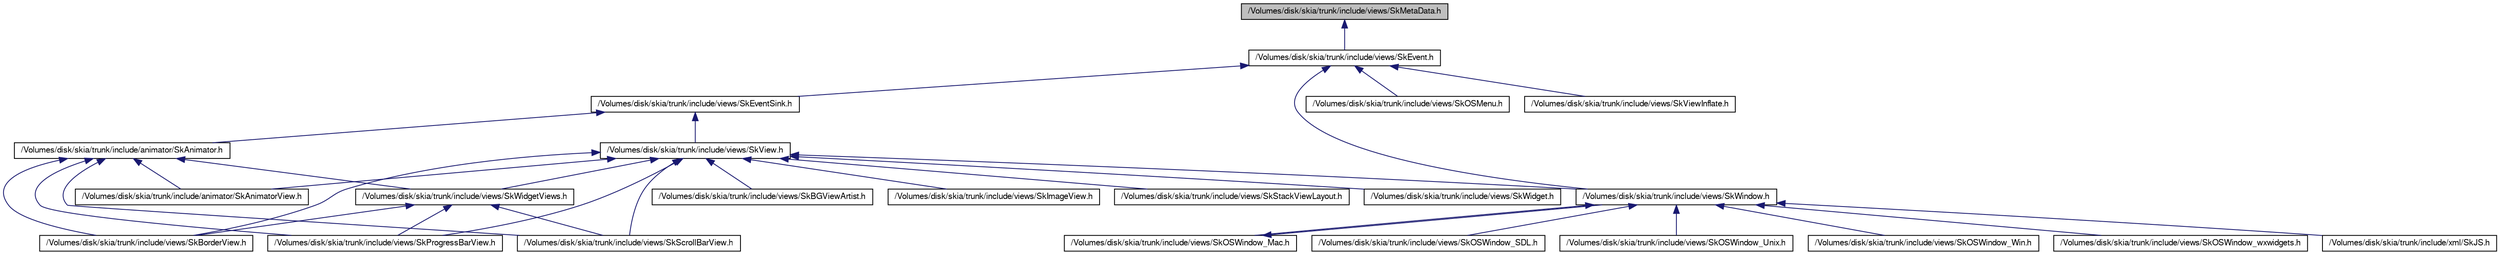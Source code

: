 digraph G
{
  edge [fontname="FreeSans",fontsize="10",labelfontname="FreeSans",labelfontsize="10"];
  node [fontname="FreeSans",fontsize="10",shape=record];
  Node1 [label="/Volumes/disk/skia/trunk/include/views/SkMetaData.h",height=0.2,width=0.4,color="black", fillcolor="grey75", style="filled" fontcolor="black"];
  Node1 -> Node2 [dir=back,color="midnightblue",fontsize="10",style="solid",fontname="FreeSans"];
  Node2 [label="/Volumes/disk/skia/trunk/include/views/SkEvent.h",height=0.2,width=0.4,color="black", fillcolor="white", style="filled",URL="$_sk_event_8h.html"];
  Node2 -> Node3 [dir=back,color="midnightblue",fontsize="10",style="solid",fontname="FreeSans"];
  Node3 [label="/Volumes/disk/skia/trunk/include/views/SkEventSink.h",height=0.2,width=0.4,color="black", fillcolor="white", style="filled",URL="$_sk_event_sink_8h.html"];
  Node3 -> Node4 [dir=back,color="midnightblue",fontsize="10",style="solid",fontname="FreeSans"];
  Node4 [label="/Volumes/disk/skia/trunk/include/animator/SkAnimator.h",height=0.2,width=0.4,color="black", fillcolor="white", style="filled",URL="$_sk_animator_8h.html"];
  Node4 -> Node5 [dir=back,color="midnightblue",fontsize="10",style="solid",fontname="FreeSans"];
  Node5 [label="/Volumes/disk/skia/trunk/include/animator/SkAnimatorView.h",height=0.2,width=0.4,color="black", fillcolor="white", style="filled",URL="$_sk_animator_view_8h.html"];
  Node4 -> Node6 [dir=back,color="midnightblue",fontsize="10",style="solid",fontname="FreeSans"];
  Node6 [label="/Volumes/disk/skia/trunk/include/views/SkBorderView.h",height=0.2,width=0.4,color="black", fillcolor="white", style="filled",URL="$_sk_border_view_8h.html"];
  Node4 -> Node7 [dir=back,color="midnightblue",fontsize="10",style="solid",fontname="FreeSans"];
  Node7 [label="/Volumes/disk/skia/trunk/include/views/SkProgressBarView.h",height=0.2,width=0.4,color="black", fillcolor="white", style="filled",URL="$_sk_progress_bar_view_8h.html"];
  Node4 -> Node8 [dir=back,color="midnightblue",fontsize="10",style="solid",fontname="FreeSans"];
  Node8 [label="/Volumes/disk/skia/trunk/include/views/SkScrollBarView.h",height=0.2,width=0.4,color="black", fillcolor="white", style="filled",URL="$_sk_scroll_bar_view_8h.html"];
  Node4 -> Node9 [dir=back,color="midnightblue",fontsize="10",style="solid",fontname="FreeSans"];
  Node9 [label="/Volumes/disk/skia/trunk/include/views/SkWidgetViews.h",height=0.2,width=0.4,color="black", fillcolor="white", style="filled",URL="$_sk_widget_views_8h.html"];
  Node9 -> Node6 [dir=back,color="midnightblue",fontsize="10",style="solid",fontname="FreeSans"];
  Node9 -> Node7 [dir=back,color="midnightblue",fontsize="10",style="solid",fontname="FreeSans"];
  Node9 -> Node8 [dir=back,color="midnightblue",fontsize="10",style="solid",fontname="FreeSans"];
  Node3 -> Node10 [dir=back,color="midnightblue",fontsize="10",style="solid",fontname="FreeSans"];
  Node10 [label="/Volumes/disk/skia/trunk/include/views/SkView.h",height=0.2,width=0.4,color="black", fillcolor="white", style="filled",URL="$_sk_view_8h.html"];
  Node10 -> Node5 [dir=back,color="midnightblue",fontsize="10",style="solid",fontname="FreeSans"];
  Node10 -> Node11 [dir=back,color="midnightblue",fontsize="10",style="solid",fontname="FreeSans"];
  Node11 [label="/Volumes/disk/skia/trunk/include/views/SkBGViewArtist.h",height=0.2,width=0.4,color="black", fillcolor="white", style="filled",URL="$_sk_b_g_view_artist_8h.html"];
  Node10 -> Node6 [dir=back,color="midnightblue",fontsize="10",style="solid",fontname="FreeSans"];
  Node10 -> Node12 [dir=back,color="midnightblue",fontsize="10",style="solid",fontname="FreeSans"];
  Node12 [label="/Volumes/disk/skia/trunk/include/views/SkImageView.h",height=0.2,width=0.4,color="black", fillcolor="white", style="filled",URL="$_sk_image_view_8h.html"];
  Node10 -> Node7 [dir=back,color="midnightblue",fontsize="10",style="solid",fontname="FreeSans"];
  Node10 -> Node8 [dir=back,color="midnightblue",fontsize="10",style="solid",fontname="FreeSans"];
  Node10 -> Node13 [dir=back,color="midnightblue",fontsize="10",style="solid",fontname="FreeSans"];
  Node13 [label="/Volumes/disk/skia/trunk/include/views/SkStackViewLayout.h",height=0.2,width=0.4,color="black", fillcolor="white", style="filled",URL="$_sk_stack_view_layout_8h.html"];
  Node10 -> Node14 [dir=back,color="midnightblue",fontsize="10",style="solid",fontname="FreeSans"];
  Node14 [label="/Volumes/disk/skia/trunk/include/views/SkWidget.h",height=0.2,width=0.4,color="black", fillcolor="white", style="filled",URL="$_sk_widget_8h.html"];
  Node10 -> Node9 [dir=back,color="midnightblue",fontsize="10",style="solid",fontname="FreeSans"];
  Node10 -> Node15 [dir=back,color="midnightblue",fontsize="10",style="solid",fontname="FreeSans"];
  Node15 [label="/Volumes/disk/skia/trunk/include/views/SkWindow.h",height=0.2,width=0.4,color="black", fillcolor="white", style="filled",URL="$_sk_window_8h.html"];
  Node15 -> Node16 [dir=back,color="midnightblue",fontsize="10",style="solid",fontname="FreeSans"];
  Node16 [label="/Volumes/disk/skia/trunk/include/views/SkOSWindow_Mac.h",height=0.2,width=0.4,color="black", fillcolor="white", style="filled",URL="$_sk_o_s_window___mac_8h.html"];
  Node16 -> Node15 [dir=back,color="midnightblue",fontsize="10",style="solid",fontname="FreeSans"];
  Node15 -> Node17 [dir=back,color="midnightblue",fontsize="10",style="solid",fontname="FreeSans"];
  Node17 [label="/Volumes/disk/skia/trunk/include/views/SkOSWindow_SDL.h",height=0.2,width=0.4,color="black", fillcolor="white", style="filled",URL="$_sk_o_s_window___s_d_l_8h.html"];
  Node15 -> Node18 [dir=back,color="midnightblue",fontsize="10",style="solid",fontname="FreeSans"];
  Node18 [label="/Volumes/disk/skia/trunk/include/views/SkOSWindow_Unix.h",height=0.2,width=0.4,color="black", fillcolor="white", style="filled",URL="$_sk_o_s_window___unix_8h.html"];
  Node15 -> Node19 [dir=back,color="midnightblue",fontsize="10",style="solid",fontname="FreeSans"];
  Node19 [label="/Volumes/disk/skia/trunk/include/views/SkOSWindow_Win.h",height=0.2,width=0.4,color="black", fillcolor="white", style="filled",URL="$_sk_o_s_window___win_8h.html"];
  Node15 -> Node20 [dir=back,color="midnightblue",fontsize="10",style="solid",fontname="FreeSans"];
  Node20 [label="/Volumes/disk/skia/trunk/include/views/SkOSWindow_wxwidgets.h",height=0.2,width=0.4,color="black", fillcolor="white", style="filled",URL="$_sk_o_s_window__wxwidgets_8h.html"];
  Node15 -> Node21 [dir=back,color="midnightblue",fontsize="10",style="solid",fontname="FreeSans"];
  Node21 [label="/Volumes/disk/skia/trunk/include/xml/SkJS.h",height=0.2,width=0.4,color="black", fillcolor="white", style="filled",URL="$_sk_j_s_8h.html"];
  Node2 -> Node22 [dir=back,color="midnightblue",fontsize="10",style="solid",fontname="FreeSans"];
  Node22 [label="/Volumes/disk/skia/trunk/include/views/SkOSMenu.h",height=0.2,width=0.4,color="black", fillcolor="white", style="filled",URL="$_sk_o_s_menu_8h.html"];
  Node2 -> Node23 [dir=back,color="midnightblue",fontsize="10",style="solid",fontname="FreeSans"];
  Node23 [label="/Volumes/disk/skia/trunk/include/views/SkViewInflate.h",height=0.2,width=0.4,color="black", fillcolor="white", style="filled",URL="$_sk_view_inflate_8h.html"];
  Node2 -> Node15 [dir=back,color="midnightblue",fontsize="10",style="solid",fontname="FreeSans"];
}
